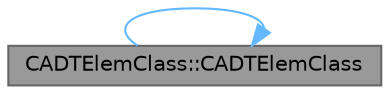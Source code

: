 digraph "CADTElemClass::CADTElemClass"
{
 // LATEX_PDF_SIZE
  bgcolor="transparent";
  edge [fontname=Helvetica,fontsize=10,labelfontname=Helvetica,labelfontsize=10];
  node [fontname=Helvetica,fontsize=10,shape=box,height=0.2,width=0.4];
  rankdir="RL";
  Node1 [id="Node000001",label="CADTElemClass::CADTElemClass",height=0.2,width=0.4,color="gray40", fillcolor="grey60", style="filled", fontcolor="black",tooltip="Constructor of the class."];
  Node1 -> Node1 [id="edge1_Node000001_Node000001",dir="back",color="steelblue1",style="solid",tooltip=" "];
}
